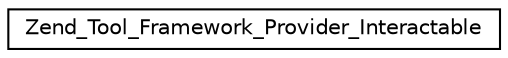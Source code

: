 digraph G
{
  edge [fontname="Helvetica",fontsize="10",labelfontname="Helvetica",labelfontsize="10"];
  node [fontname="Helvetica",fontsize="10",shape=record];
  rankdir="LR";
  Node1 [label="Zend_Tool_Framework_Provider_Interactable",height=0.2,width=0.4,color="black", fillcolor="white", style="filled",URL="$interface_zend___tool___framework___provider___interactable.html"];
}
